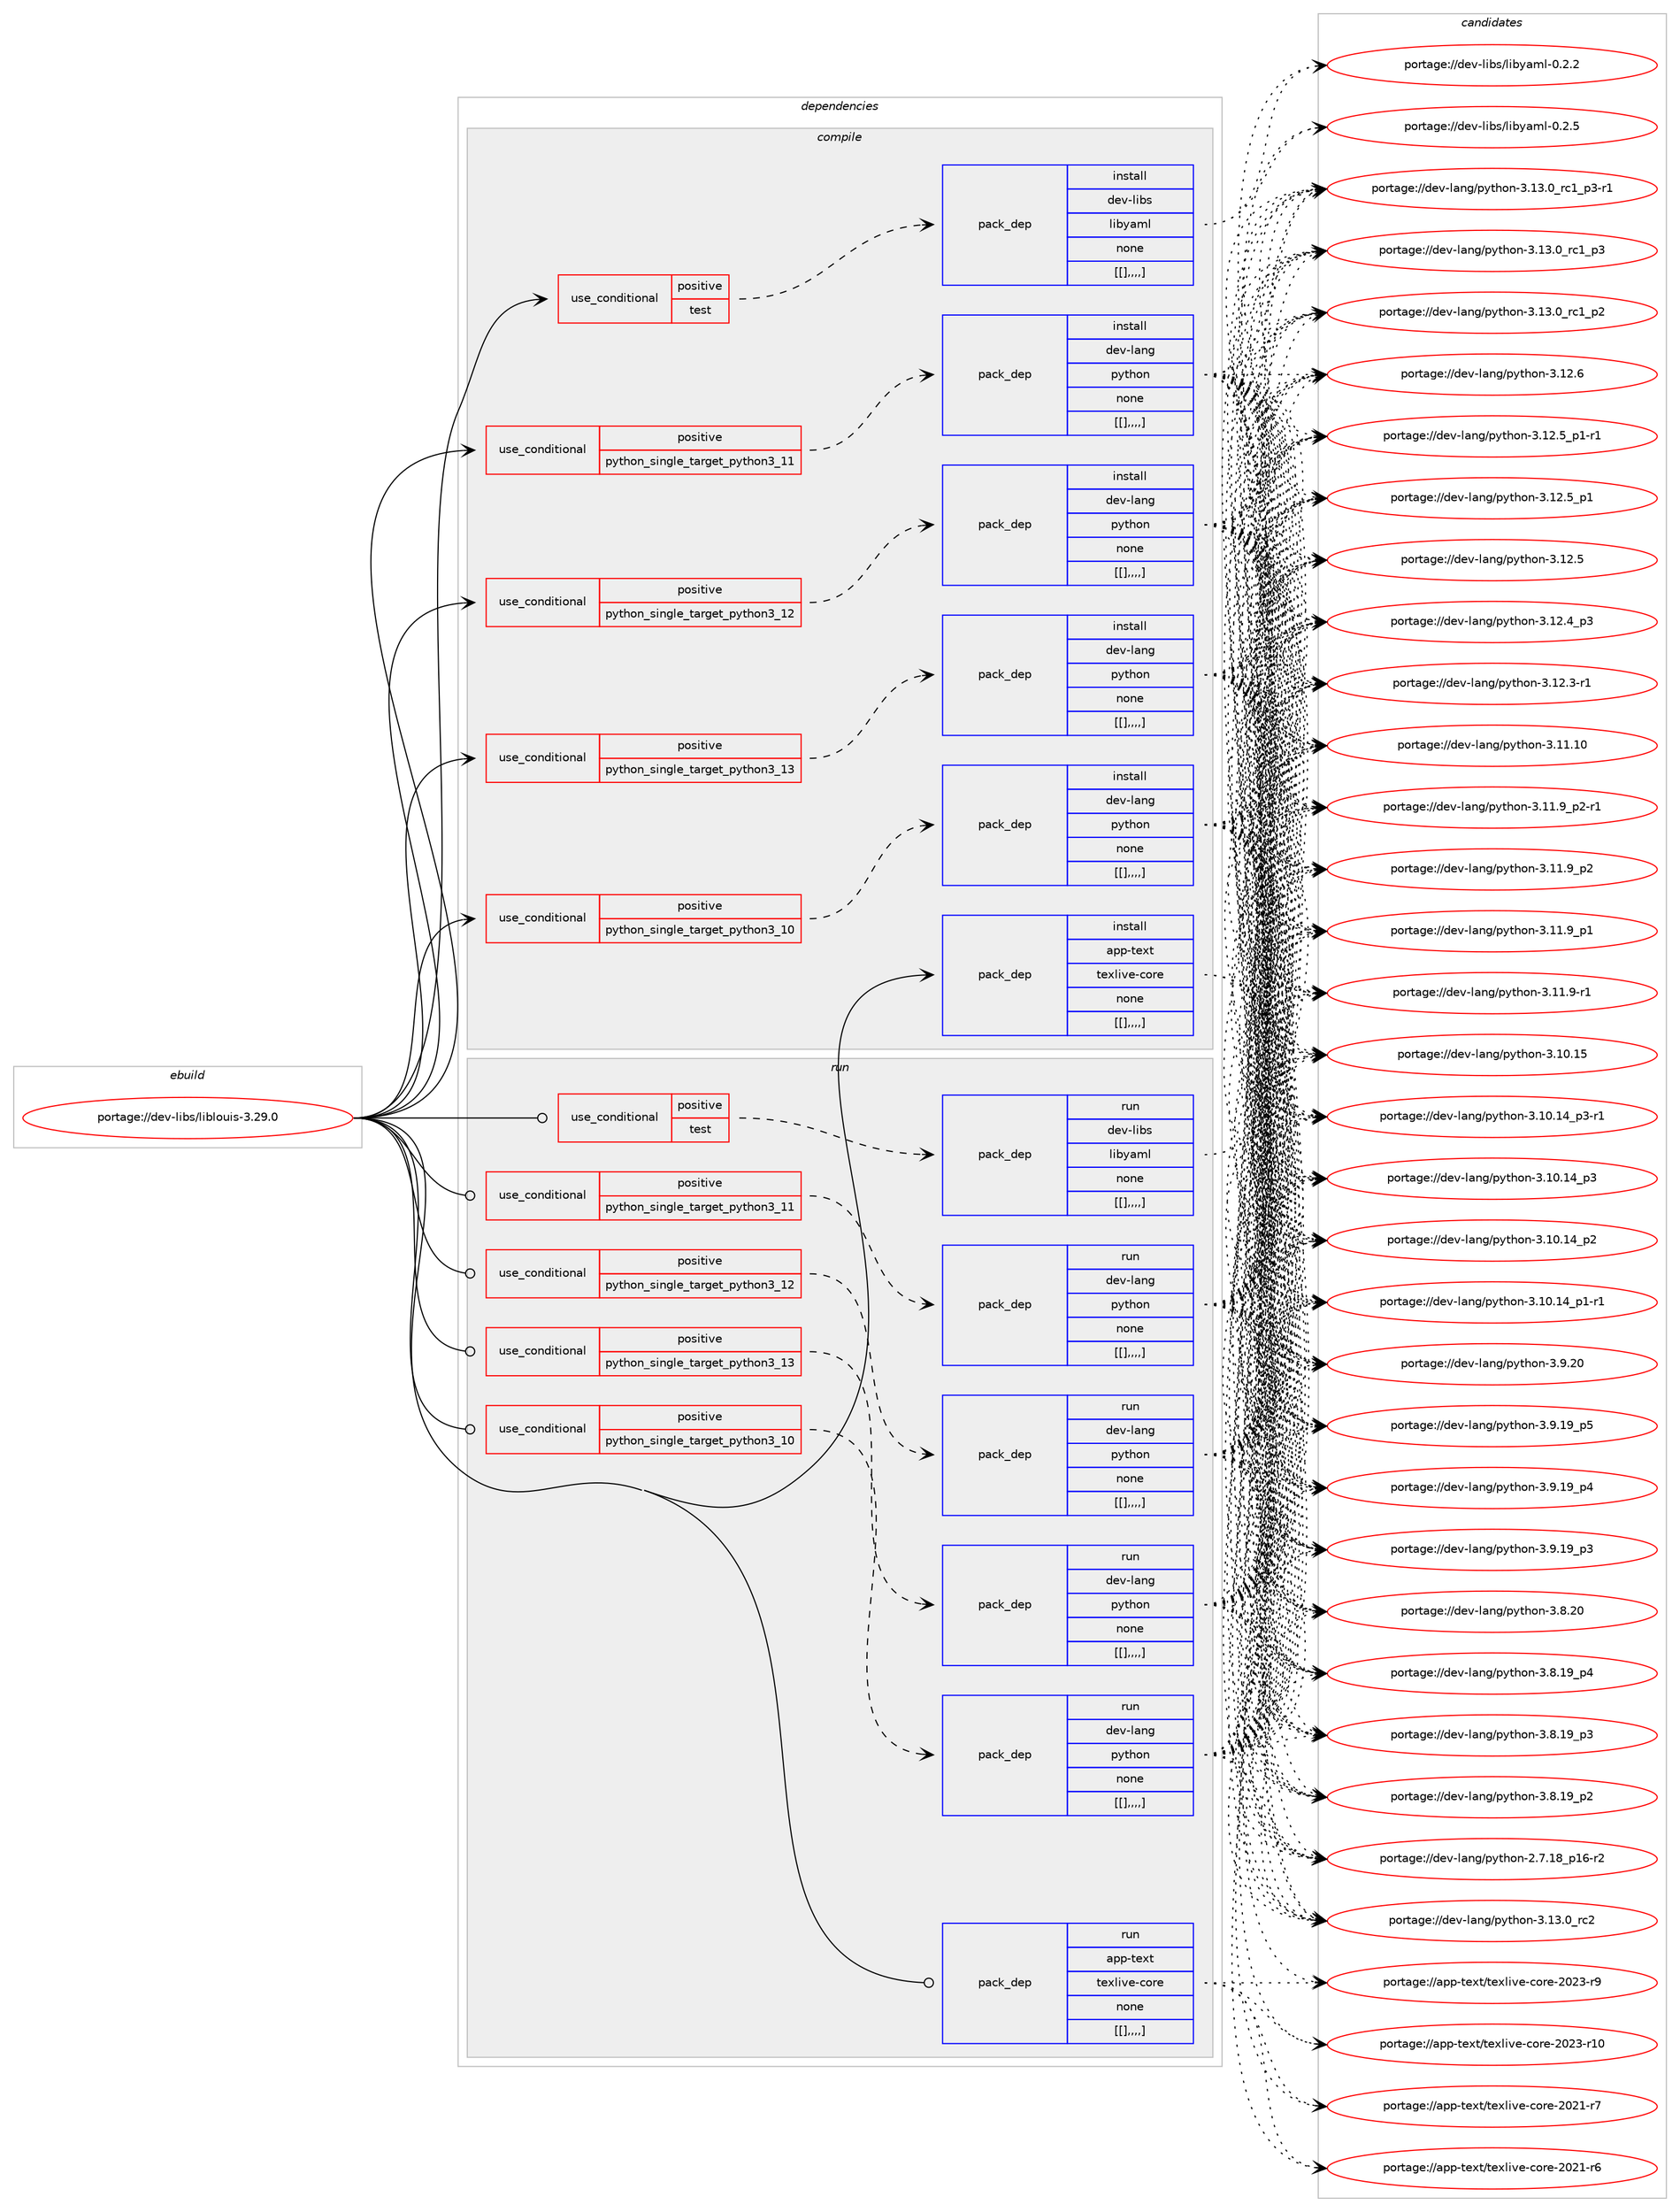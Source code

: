 digraph prolog {

# *************
# Graph options
# *************

newrank=true;
concentrate=true;
compound=true;
graph [rankdir=LR,fontname=Helvetica,fontsize=10,ranksep=1.5];#, ranksep=2.5, nodesep=0.2];
edge  [arrowhead=vee];
node  [fontname=Helvetica,fontsize=10];

# **********
# The ebuild
# **********

subgraph cluster_leftcol {
color=gray;
label=<<i>ebuild</i>>;
id [label="portage://dev-libs/liblouis-3.29.0", color=red, width=4, href="../dev-libs/liblouis-3.29.0.svg"];
}

# ****************
# The dependencies
# ****************

subgraph cluster_midcol {
color=gray;
label=<<i>dependencies</i>>;
subgraph cluster_compile {
fillcolor="#eeeeee";
style=filled;
label=<<i>compile</i>>;
subgraph cond27350 {
dependency111225 [label=<<TABLE BORDER="0" CELLBORDER="1" CELLSPACING="0" CELLPADDING="4"><TR><TD ROWSPAN="3" CELLPADDING="10">use_conditional</TD></TR><TR><TD>positive</TD></TR><TR><TD>python_single_target_python3_10</TD></TR></TABLE>>, shape=none, color=red];
subgraph pack82711 {
dependency111226 [label=<<TABLE BORDER="0" CELLBORDER="1" CELLSPACING="0" CELLPADDING="4" WIDTH="220"><TR><TD ROWSPAN="6" CELLPADDING="30">pack_dep</TD></TR><TR><TD WIDTH="110">install</TD></TR><TR><TD>dev-lang</TD></TR><TR><TD>python</TD></TR><TR><TD>none</TD></TR><TR><TD>[[],,,,]</TD></TR></TABLE>>, shape=none, color=blue];
}
dependency111225:e -> dependency111226:w [weight=20,style="dashed",arrowhead="vee"];
}
id:e -> dependency111225:w [weight=20,style="solid",arrowhead="vee"];
subgraph cond27351 {
dependency111227 [label=<<TABLE BORDER="0" CELLBORDER="1" CELLSPACING="0" CELLPADDING="4"><TR><TD ROWSPAN="3" CELLPADDING="10">use_conditional</TD></TR><TR><TD>positive</TD></TR><TR><TD>python_single_target_python3_11</TD></TR></TABLE>>, shape=none, color=red];
subgraph pack82712 {
dependency111228 [label=<<TABLE BORDER="0" CELLBORDER="1" CELLSPACING="0" CELLPADDING="4" WIDTH="220"><TR><TD ROWSPAN="6" CELLPADDING="30">pack_dep</TD></TR><TR><TD WIDTH="110">install</TD></TR><TR><TD>dev-lang</TD></TR><TR><TD>python</TD></TR><TR><TD>none</TD></TR><TR><TD>[[],,,,]</TD></TR></TABLE>>, shape=none, color=blue];
}
dependency111227:e -> dependency111228:w [weight=20,style="dashed",arrowhead="vee"];
}
id:e -> dependency111227:w [weight=20,style="solid",arrowhead="vee"];
subgraph cond27352 {
dependency111229 [label=<<TABLE BORDER="0" CELLBORDER="1" CELLSPACING="0" CELLPADDING="4"><TR><TD ROWSPAN="3" CELLPADDING="10">use_conditional</TD></TR><TR><TD>positive</TD></TR><TR><TD>python_single_target_python3_12</TD></TR></TABLE>>, shape=none, color=red];
subgraph pack82713 {
dependency111230 [label=<<TABLE BORDER="0" CELLBORDER="1" CELLSPACING="0" CELLPADDING="4" WIDTH="220"><TR><TD ROWSPAN="6" CELLPADDING="30">pack_dep</TD></TR><TR><TD WIDTH="110">install</TD></TR><TR><TD>dev-lang</TD></TR><TR><TD>python</TD></TR><TR><TD>none</TD></TR><TR><TD>[[],,,,]</TD></TR></TABLE>>, shape=none, color=blue];
}
dependency111229:e -> dependency111230:w [weight=20,style="dashed",arrowhead="vee"];
}
id:e -> dependency111229:w [weight=20,style="solid",arrowhead="vee"];
subgraph cond27353 {
dependency111231 [label=<<TABLE BORDER="0" CELLBORDER="1" CELLSPACING="0" CELLPADDING="4"><TR><TD ROWSPAN="3" CELLPADDING="10">use_conditional</TD></TR><TR><TD>positive</TD></TR><TR><TD>python_single_target_python3_13</TD></TR></TABLE>>, shape=none, color=red];
subgraph pack82714 {
dependency111232 [label=<<TABLE BORDER="0" CELLBORDER="1" CELLSPACING="0" CELLPADDING="4" WIDTH="220"><TR><TD ROWSPAN="6" CELLPADDING="30">pack_dep</TD></TR><TR><TD WIDTH="110">install</TD></TR><TR><TD>dev-lang</TD></TR><TR><TD>python</TD></TR><TR><TD>none</TD></TR><TR><TD>[[],,,,]</TD></TR></TABLE>>, shape=none, color=blue];
}
dependency111231:e -> dependency111232:w [weight=20,style="dashed",arrowhead="vee"];
}
id:e -> dependency111231:w [weight=20,style="solid",arrowhead="vee"];
subgraph cond27354 {
dependency111233 [label=<<TABLE BORDER="0" CELLBORDER="1" CELLSPACING="0" CELLPADDING="4"><TR><TD ROWSPAN="3" CELLPADDING="10">use_conditional</TD></TR><TR><TD>positive</TD></TR><TR><TD>test</TD></TR></TABLE>>, shape=none, color=red];
subgraph pack82715 {
dependency111234 [label=<<TABLE BORDER="0" CELLBORDER="1" CELLSPACING="0" CELLPADDING="4" WIDTH="220"><TR><TD ROWSPAN="6" CELLPADDING="30">pack_dep</TD></TR><TR><TD WIDTH="110">install</TD></TR><TR><TD>dev-libs</TD></TR><TR><TD>libyaml</TD></TR><TR><TD>none</TD></TR><TR><TD>[[],,,,]</TD></TR></TABLE>>, shape=none, color=blue];
}
dependency111233:e -> dependency111234:w [weight=20,style="dashed",arrowhead="vee"];
}
id:e -> dependency111233:w [weight=20,style="solid",arrowhead="vee"];
subgraph pack82716 {
dependency111235 [label=<<TABLE BORDER="0" CELLBORDER="1" CELLSPACING="0" CELLPADDING="4" WIDTH="220"><TR><TD ROWSPAN="6" CELLPADDING="30">pack_dep</TD></TR><TR><TD WIDTH="110">install</TD></TR><TR><TD>app-text</TD></TR><TR><TD>texlive-core</TD></TR><TR><TD>none</TD></TR><TR><TD>[[],,,,]</TD></TR></TABLE>>, shape=none, color=blue];
}
id:e -> dependency111235:w [weight=20,style="solid",arrowhead="vee"];
}
subgraph cluster_compileandrun {
fillcolor="#eeeeee";
style=filled;
label=<<i>compile and run</i>>;
}
subgraph cluster_run {
fillcolor="#eeeeee";
style=filled;
label=<<i>run</i>>;
subgraph cond27355 {
dependency111236 [label=<<TABLE BORDER="0" CELLBORDER="1" CELLSPACING="0" CELLPADDING="4"><TR><TD ROWSPAN="3" CELLPADDING="10">use_conditional</TD></TR><TR><TD>positive</TD></TR><TR><TD>python_single_target_python3_10</TD></TR></TABLE>>, shape=none, color=red];
subgraph pack82717 {
dependency111237 [label=<<TABLE BORDER="0" CELLBORDER="1" CELLSPACING="0" CELLPADDING="4" WIDTH="220"><TR><TD ROWSPAN="6" CELLPADDING="30">pack_dep</TD></TR><TR><TD WIDTH="110">run</TD></TR><TR><TD>dev-lang</TD></TR><TR><TD>python</TD></TR><TR><TD>none</TD></TR><TR><TD>[[],,,,]</TD></TR></TABLE>>, shape=none, color=blue];
}
dependency111236:e -> dependency111237:w [weight=20,style="dashed",arrowhead="vee"];
}
id:e -> dependency111236:w [weight=20,style="solid",arrowhead="odot"];
subgraph cond27356 {
dependency111238 [label=<<TABLE BORDER="0" CELLBORDER="1" CELLSPACING="0" CELLPADDING="4"><TR><TD ROWSPAN="3" CELLPADDING="10">use_conditional</TD></TR><TR><TD>positive</TD></TR><TR><TD>python_single_target_python3_11</TD></TR></TABLE>>, shape=none, color=red];
subgraph pack82718 {
dependency111239 [label=<<TABLE BORDER="0" CELLBORDER="1" CELLSPACING="0" CELLPADDING="4" WIDTH="220"><TR><TD ROWSPAN="6" CELLPADDING="30">pack_dep</TD></TR><TR><TD WIDTH="110">run</TD></TR><TR><TD>dev-lang</TD></TR><TR><TD>python</TD></TR><TR><TD>none</TD></TR><TR><TD>[[],,,,]</TD></TR></TABLE>>, shape=none, color=blue];
}
dependency111238:e -> dependency111239:w [weight=20,style="dashed",arrowhead="vee"];
}
id:e -> dependency111238:w [weight=20,style="solid",arrowhead="odot"];
subgraph cond27357 {
dependency111240 [label=<<TABLE BORDER="0" CELLBORDER="1" CELLSPACING="0" CELLPADDING="4"><TR><TD ROWSPAN="3" CELLPADDING="10">use_conditional</TD></TR><TR><TD>positive</TD></TR><TR><TD>python_single_target_python3_12</TD></TR></TABLE>>, shape=none, color=red];
subgraph pack82719 {
dependency111241 [label=<<TABLE BORDER="0" CELLBORDER="1" CELLSPACING="0" CELLPADDING="4" WIDTH="220"><TR><TD ROWSPAN="6" CELLPADDING="30">pack_dep</TD></TR><TR><TD WIDTH="110">run</TD></TR><TR><TD>dev-lang</TD></TR><TR><TD>python</TD></TR><TR><TD>none</TD></TR><TR><TD>[[],,,,]</TD></TR></TABLE>>, shape=none, color=blue];
}
dependency111240:e -> dependency111241:w [weight=20,style="dashed",arrowhead="vee"];
}
id:e -> dependency111240:w [weight=20,style="solid",arrowhead="odot"];
subgraph cond27358 {
dependency111242 [label=<<TABLE BORDER="0" CELLBORDER="1" CELLSPACING="0" CELLPADDING="4"><TR><TD ROWSPAN="3" CELLPADDING="10">use_conditional</TD></TR><TR><TD>positive</TD></TR><TR><TD>python_single_target_python3_13</TD></TR></TABLE>>, shape=none, color=red];
subgraph pack82720 {
dependency111243 [label=<<TABLE BORDER="0" CELLBORDER="1" CELLSPACING="0" CELLPADDING="4" WIDTH="220"><TR><TD ROWSPAN="6" CELLPADDING="30">pack_dep</TD></TR><TR><TD WIDTH="110">run</TD></TR><TR><TD>dev-lang</TD></TR><TR><TD>python</TD></TR><TR><TD>none</TD></TR><TR><TD>[[],,,,]</TD></TR></TABLE>>, shape=none, color=blue];
}
dependency111242:e -> dependency111243:w [weight=20,style="dashed",arrowhead="vee"];
}
id:e -> dependency111242:w [weight=20,style="solid",arrowhead="odot"];
subgraph cond27359 {
dependency111244 [label=<<TABLE BORDER="0" CELLBORDER="1" CELLSPACING="0" CELLPADDING="4"><TR><TD ROWSPAN="3" CELLPADDING="10">use_conditional</TD></TR><TR><TD>positive</TD></TR><TR><TD>test</TD></TR></TABLE>>, shape=none, color=red];
subgraph pack82721 {
dependency111245 [label=<<TABLE BORDER="0" CELLBORDER="1" CELLSPACING="0" CELLPADDING="4" WIDTH="220"><TR><TD ROWSPAN="6" CELLPADDING="30">pack_dep</TD></TR><TR><TD WIDTH="110">run</TD></TR><TR><TD>dev-libs</TD></TR><TR><TD>libyaml</TD></TR><TR><TD>none</TD></TR><TR><TD>[[],,,,]</TD></TR></TABLE>>, shape=none, color=blue];
}
dependency111244:e -> dependency111245:w [weight=20,style="dashed",arrowhead="vee"];
}
id:e -> dependency111244:w [weight=20,style="solid",arrowhead="odot"];
subgraph pack82722 {
dependency111246 [label=<<TABLE BORDER="0" CELLBORDER="1" CELLSPACING="0" CELLPADDING="4" WIDTH="220"><TR><TD ROWSPAN="6" CELLPADDING="30">pack_dep</TD></TR><TR><TD WIDTH="110">run</TD></TR><TR><TD>app-text</TD></TR><TR><TD>texlive-core</TD></TR><TR><TD>none</TD></TR><TR><TD>[[],,,,]</TD></TR></TABLE>>, shape=none, color=blue];
}
id:e -> dependency111246:w [weight=20,style="solid",arrowhead="odot"];
}
}

# **************
# The candidates
# **************

subgraph cluster_choices {
rank=same;
color=gray;
label=<<i>candidates</i>>;

subgraph choice82711 {
color=black;
nodesep=1;
choice10010111845108971101034711212111610411111045514649514648951149950 [label="portage://dev-lang/python-3.13.0_rc2", color=red, width=4,href="../dev-lang/python-3.13.0_rc2.svg"];
choice1001011184510897110103471121211161041111104551464951464895114994995112514511449 [label="portage://dev-lang/python-3.13.0_rc1_p3-r1", color=red, width=4,href="../dev-lang/python-3.13.0_rc1_p3-r1.svg"];
choice100101118451089711010347112121116104111110455146495146489511499499511251 [label="portage://dev-lang/python-3.13.0_rc1_p3", color=red, width=4,href="../dev-lang/python-3.13.0_rc1_p3.svg"];
choice100101118451089711010347112121116104111110455146495146489511499499511250 [label="portage://dev-lang/python-3.13.0_rc1_p2", color=red, width=4,href="../dev-lang/python-3.13.0_rc1_p2.svg"];
choice10010111845108971101034711212111610411111045514649504654 [label="portage://dev-lang/python-3.12.6", color=red, width=4,href="../dev-lang/python-3.12.6.svg"];
choice1001011184510897110103471121211161041111104551464950465395112494511449 [label="portage://dev-lang/python-3.12.5_p1-r1", color=red, width=4,href="../dev-lang/python-3.12.5_p1-r1.svg"];
choice100101118451089711010347112121116104111110455146495046539511249 [label="portage://dev-lang/python-3.12.5_p1", color=red, width=4,href="../dev-lang/python-3.12.5_p1.svg"];
choice10010111845108971101034711212111610411111045514649504653 [label="portage://dev-lang/python-3.12.5", color=red, width=4,href="../dev-lang/python-3.12.5.svg"];
choice100101118451089711010347112121116104111110455146495046529511251 [label="portage://dev-lang/python-3.12.4_p3", color=red, width=4,href="../dev-lang/python-3.12.4_p3.svg"];
choice100101118451089711010347112121116104111110455146495046514511449 [label="portage://dev-lang/python-3.12.3-r1", color=red, width=4,href="../dev-lang/python-3.12.3-r1.svg"];
choice1001011184510897110103471121211161041111104551464949464948 [label="portage://dev-lang/python-3.11.10", color=red, width=4,href="../dev-lang/python-3.11.10.svg"];
choice1001011184510897110103471121211161041111104551464949465795112504511449 [label="portage://dev-lang/python-3.11.9_p2-r1", color=red, width=4,href="../dev-lang/python-3.11.9_p2-r1.svg"];
choice100101118451089711010347112121116104111110455146494946579511250 [label="portage://dev-lang/python-3.11.9_p2", color=red, width=4,href="../dev-lang/python-3.11.9_p2.svg"];
choice100101118451089711010347112121116104111110455146494946579511249 [label="portage://dev-lang/python-3.11.9_p1", color=red, width=4,href="../dev-lang/python-3.11.9_p1.svg"];
choice100101118451089711010347112121116104111110455146494946574511449 [label="portage://dev-lang/python-3.11.9-r1", color=red, width=4,href="../dev-lang/python-3.11.9-r1.svg"];
choice1001011184510897110103471121211161041111104551464948464953 [label="portage://dev-lang/python-3.10.15", color=red, width=4,href="../dev-lang/python-3.10.15.svg"];
choice100101118451089711010347112121116104111110455146494846495295112514511449 [label="portage://dev-lang/python-3.10.14_p3-r1", color=red, width=4,href="../dev-lang/python-3.10.14_p3-r1.svg"];
choice10010111845108971101034711212111610411111045514649484649529511251 [label="portage://dev-lang/python-3.10.14_p3", color=red, width=4,href="../dev-lang/python-3.10.14_p3.svg"];
choice10010111845108971101034711212111610411111045514649484649529511250 [label="portage://dev-lang/python-3.10.14_p2", color=red, width=4,href="../dev-lang/python-3.10.14_p2.svg"];
choice100101118451089711010347112121116104111110455146494846495295112494511449 [label="portage://dev-lang/python-3.10.14_p1-r1", color=red, width=4,href="../dev-lang/python-3.10.14_p1-r1.svg"];
choice10010111845108971101034711212111610411111045514657465048 [label="portage://dev-lang/python-3.9.20", color=red, width=4,href="../dev-lang/python-3.9.20.svg"];
choice100101118451089711010347112121116104111110455146574649579511253 [label="portage://dev-lang/python-3.9.19_p5", color=red, width=4,href="../dev-lang/python-3.9.19_p5.svg"];
choice100101118451089711010347112121116104111110455146574649579511252 [label="portage://dev-lang/python-3.9.19_p4", color=red, width=4,href="../dev-lang/python-3.9.19_p4.svg"];
choice100101118451089711010347112121116104111110455146574649579511251 [label="portage://dev-lang/python-3.9.19_p3", color=red, width=4,href="../dev-lang/python-3.9.19_p3.svg"];
choice10010111845108971101034711212111610411111045514656465048 [label="portage://dev-lang/python-3.8.20", color=red, width=4,href="../dev-lang/python-3.8.20.svg"];
choice100101118451089711010347112121116104111110455146564649579511252 [label="portage://dev-lang/python-3.8.19_p4", color=red, width=4,href="../dev-lang/python-3.8.19_p4.svg"];
choice100101118451089711010347112121116104111110455146564649579511251 [label="portage://dev-lang/python-3.8.19_p3", color=red, width=4,href="../dev-lang/python-3.8.19_p3.svg"];
choice100101118451089711010347112121116104111110455146564649579511250 [label="portage://dev-lang/python-3.8.19_p2", color=red, width=4,href="../dev-lang/python-3.8.19_p2.svg"];
choice100101118451089711010347112121116104111110455046554649569511249544511450 [label="portage://dev-lang/python-2.7.18_p16-r2", color=red, width=4,href="../dev-lang/python-2.7.18_p16-r2.svg"];
dependency111226:e -> choice10010111845108971101034711212111610411111045514649514648951149950:w [style=dotted,weight="100"];
dependency111226:e -> choice1001011184510897110103471121211161041111104551464951464895114994995112514511449:w [style=dotted,weight="100"];
dependency111226:e -> choice100101118451089711010347112121116104111110455146495146489511499499511251:w [style=dotted,weight="100"];
dependency111226:e -> choice100101118451089711010347112121116104111110455146495146489511499499511250:w [style=dotted,weight="100"];
dependency111226:e -> choice10010111845108971101034711212111610411111045514649504654:w [style=dotted,weight="100"];
dependency111226:e -> choice1001011184510897110103471121211161041111104551464950465395112494511449:w [style=dotted,weight="100"];
dependency111226:e -> choice100101118451089711010347112121116104111110455146495046539511249:w [style=dotted,weight="100"];
dependency111226:e -> choice10010111845108971101034711212111610411111045514649504653:w [style=dotted,weight="100"];
dependency111226:e -> choice100101118451089711010347112121116104111110455146495046529511251:w [style=dotted,weight="100"];
dependency111226:e -> choice100101118451089711010347112121116104111110455146495046514511449:w [style=dotted,weight="100"];
dependency111226:e -> choice1001011184510897110103471121211161041111104551464949464948:w [style=dotted,weight="100"];
dependency111226:e -> choice1001011184510897110103471121211161041111104551464949465795112504511449:w [style=dotted,weight="100"];
dependency111226:e -> choice100101118451089711010347112121116104111110455146494946579511250:w [style=dotted,weight="100"];
dependency111226:e -> choice100101118451089711010347112121116104111110455146494946579511249:w [style=dotted,weight="100"];
dependency111226:e -> choice100101118451089711010347112121116104111110455146494946574511449:w [style=dotted,weight="100"];
dependency111226:e -> choice1001011184510897110103471121211161041111104551464948464953:w [style=dotted,weight="100"];
dependency111226:e -> choice100101118451089711010347112121116104111110455146494846495295112514511449:w [style=dotted,weight="100"];
dependency111226:e -> choice10010111845108971101034711212111610411111045514649484649529511251:w [style=dotted,weight="100"];
dependency111226:e -> choice10010111845108971101034711212111610411111045514649484649529511250:w [style=dotted,weight="100"];
dependency111226:e -> choice100101118451089711010347112121116104111110455146494846495295112494511449:w [style=dotted,weight="100"];
dependency111226:e -> choice10010111845108971101034711212111610411111045514657465048:w [style=dotted,weight="100"];
dependency111226:e -> choice100101118451089711010347112121116104111110455146574649579511253:w [style=dotted,weight="100"];
dependency111226:e -> choice100101118451089711010347112121116104111110455146574649579511252:w [style=dotted,weight="100"];
dependency111226:e -> choice100101118451089711010347112121116104111110455146574649579511251:w [style=dotted,weight="100"];
dependency111226:e -> choice10010111845108971101034711212111610411111045514656465048:w [style=dotted,weight="100"];
dependency111226:e -> choice100101118451089711010347112121116104111110455146564649579511252:w [style=dotted,weight="100"];
dependency111226:e -> choice100101118451089711010347112121116104111110455146564649579511251:w [style=dotted,weight="100"];
dependency111226:e -> choice100101118451089711010347112121116104111110455146564649579511250:w [style=dotted,weight="100"];
dependency111226:e -> choice100101118451089711010347112121116104111110455046554649569511249544511450:w [style=dotted,weight="100"];
}
subgraph choice82712 {
color=black;
nodesep=1;
choice10010111845108971101034711212111610411111045514649514648951149950 [label="portage://dev-lang/python-3.13.0_rc2", color=red, width=4,href="../dev-lang/python-3.13.0_rc2.svg"];
choice1001011184510897110103471121211161041111104551464951464895114994995112514511449 [label="portage://dev-lang/python-3.13.0_rc1_p3-r1", color=red, width=4,href="../dev-lang/python-3.13.0_rc1_p3-r1.svg"];
choice100101118451089711010347112121116104111110455146495146489511499499511251 [label="portage://dev-lang/python-3.13.0_rc1_p3", color=red, width=4,href="../dev-lang/python-3.13.0_rc1_p3.svg"];
choice100101118451089711010347112121116104111110455146495146489511499499511250 [label="portage://dev-lang/python-3.13.0_rc1_p2", color=red, width=4,href="../dev-lang/python-3.13.0_rc1_p2.svg"];
choice10010111845108971101034711212111610411111045514649504654 [label="portage://dev-lang/python-3.12.6", color=red, width=4,href="../dev-lang/python-3.12.6.svg"];
choice1001011184510897110103471121211161041111104551464950465395112494511449 [label="portage://dev-lang/python-3.12.5_p1-r1", color=red, width=4,href="../dev-lang/python-3.12.5_p1-r1.svg"];
choice100101118451089711010347112121116104111110455146495046539511249 [label="portage://dev-lang/python-3.12.5_p1", color=red, width=4,href="../dev-lang/python-3.12.5_p1.svg"];
choice10010111845108971101034711212111610411111045514649504653 [label="portage://dev-lang/python-3.12.5", color=red, width=4,href="../dev-lang/python-3.12.5.svg"];
choice100101118451089711010347112121116104111110455146495046529511251 [label="portage://dev-lang/python-3.12.4_p3", color=red, width=4,href="../dev-lang/python-3.12.4_p3.svg"];
choice100101118451089711010347112121116104111110455146495046514511449 [label="portage://dev-lang/python-3.12.3-r1", color=red, width=4,href="../dev-lang/python-3.12.3-r1.svg"];
choice1001011184510897110103471121211161041111104551464949464948 [label="portage://dev-lang/python-3.11.10", color=red, width=4,href="../dev-lang/python-3.11.10.svg"];
choice1001011184510897110103471121211161041111104551464949465795112504511449 [label="portage://dev-lang/python-3.11.9_p2-r1", color=red, width=4,href="../dev-lang/python-3.11.9_p2-r1.svg"];
choice100101118451089711010347112121116104111110455146494946579511250 [label="portage://dev-lang/python-3.11.9_p2", color=red, width=4,href="../dev-lang/python-3.11.9_p2.svg"];
choice100101118451089711010347112121116104111110455146494946579511249 [label="portage://dev-lang/python-3.11.9_p1", color=red, width=4,href="../dev-lang/python-3.11.9_p1.svg"];
choice100101118451089711010347112121116104111110455146494946574511449 [label="portage://dev-lang/python-3.11.9-r1", color=red, width=4,href="../dev-lang/python-3.11.9-r1.svg"];
choice1001011184510897110103471121211161041111104551464948464953 [label="portage://dev-lang/python-3.10.15", color=red, width=4,href="../dev-lang/python-3.10.15.svg"];
choice100101118451089711010347112121116104111110455146494846495295112514511449 [label="portage://dev-lang/python-3.10.14_p3-r1", color=red, width=4,href="../dev-lang/python-3.10.14_p3-r1.svg"];
choice10010111845108971101034711212111610411111045514649484649529511251 [label="portage://dev-lang/python-3.10.14_p3", color=red, width=4,href="../dev-lang/python-3.10.14_p3.svg"];
choice10010111845108971101034711212111610411111045514649484649529511250 [label="portage://dev-lang/python-3.10.14_p2", color=red, width=4,href="../dev-lang/python-3.10.14_p2.svg"];
choice100101118451089711010347112121116104111110455146494846495295112494511449 [label="portage://dev-lang/python-3.10.14_p1-r1", color=red, width=4,href="../dev-lang/python-3.10.14_p1-r1.svg"];
choice10010111845108971101034711212111610411111045514657465048 [label="portage://dev-lang/python-3.9.20", color=red, width=4,href="../dev-lang/python-3.9.20.svg"];
choice100101118451089711010347112121116104111110455146574649579511253 [label="portage://dev-lang/python-3.9.19_p5", color=red, width=4,href="../dev-lang/python-3.9.19_p5.svg"];
choice100101118451089711010347112121116104111110455146574649579511252 [label="portage://dev-lang/python-3.9.19_p4", color=red, width=4,href="../dev-lang/python-3.9.19_p4.svg"];
choice100101118451089711010347112121116104111110455146574649579511251 [label="portage://dev-lang/python-3.9.19_p3", color=red, width=4,href="../dev-lang/python-3.9.19_p3.svg"];
choice10010111845108971101034711212111610411111045514656465048 [label="portage://dev-lang/python-3.8.20", color=red, width=4,href="../dev-lang/python-3.8.20.svg"];
choice100101118451089711010347112121116104111110455146564649579511252 [label="portage://dev-lang/python-3.8.19_p4", color=red, width=4,href="../dev-lang/python-3.8.19_p4.svg"];
choice100101118451089711010347112121116104111110455146564649579511251 [label="portage://dev-lang/python-3.8.19_p3", color=red, width=4,href="../dev-lang/python-3.8.19_p3.svg"];
choice100101118451089711010347112121116104111110455146564649579511250 [label="portage://dev-lang/python-3.8.19_p2", color=red, width=4,href="../dev-lang/python-3.8.19_p2.svg"];
choice100101118451089711010347112121116104111110455046554649569511249544511450 [label="portage://dev-lang/python-2.7.18_p16-r2", color=red, width=4,href="../dev-lang/python-2.7.18_p16-r2.svg"];
dependency111228:e -> choice10010111845108971101034711212111610411111045514649514648951149950:w [style=dotted,weight="100"];
dependency111228:e -> choice1001011184510897110103471121211161041111104551464951464895114994995112514511449:w [style=dotted,weight="100"];
dependency111228:e -> choice100101118451089711010347112121116104111110455146495146489511499499511251:w [style=dotted,weight="100"];
dependency111228:e -> choice100101118451089711010347112121116104111110455146495146489511499499511250:w [style=dotted,weight="100"];
dependency111228:e -> choice10010111845108971101034711212111610411111045514649504654:w [style=dotted,weight="100"];
dependency111228:e -> choice1001011184510897110103471121211161041111104551464950465395112494511449:w [style=dotted,weight="100"];
dependency111228:e -> choice100101118451089711010347112121116104111110455146495046539511249:w [style=dotted,weight="100"];
dependency111228:e -> choice10010111845108971101034711212111610411111045514649504653:w [style=dotted,weight="100"];
dependency111228:e -> choice100101118451089711010347112121116104111110455146495046529511251:w [style=dotted,weight="100"];
dependency111228:e -> choice100101118451089711010347112121116104111110455146495046514511449:w [style=dotted,weight="100"];
dependency111228:e -> choice1001011184510897110103471121211161041111104551464949464948:w [style=dotted,weight="100"];
dependency111228:e -> choice1001011184510897110103471121211161041111104551464949465795112504511449:w [style=dotted,weight="100"];
dependency111228:e -> choice100101118451089711010347112121116104111110455146494946579511250:w [style=dotted,weight="100"];
dependency111228:e -> choice100101118451089711010347112121116104111110455146494946579511249:w [style=dotted,weight="100"];
dependency111228:e -> choice100101118451089711010347112121116104111110455146494946574511449:w [style=dotted,weight="100"];
dependency111228:e -> choice1001011184510897110103471121211161041111104551464948464953:w [style=dotted,weight="100"];
dependency111228:e -> choice100101118451089711010347112121116104111110455146494846495295112514511449:w [style=dotted,weight="100"];
dependency111228:e -> choice10010111845108971101034711212111610411111045514649484649529511251:w [style=dotted,weight="100"];
dependency111228:e -> choice10010111845108971101034711212111610411111045514649484649529511250:w [style=dotted,weight="100"];
dependency111228:e -> choice100101118451089711010347112121116104111110455146494846495295112494511449:w [style=dotted,weight="100"];
dependency111228:e -> choice10010111845108971101034711212111610411111045514657465048:w [style=dotted,weight="100"];
dependency111228:e -> choice100101118451089711010347112121116104111110455146574649579511253:w [style=dotted,weight="100"];
dependency111228:e -> choice100101118451089711010347112121116104111110455146574649579511252:w [style=dotted,weight="100"];
dependency111228:e -> choice100101118451089711010347112121116104111110455146574649579511251:w [style=dotted,weight="100"];
dependency111228:e -> choice10010111845108971101034711212111610411111045514656465048:w [style=dotted,weight="100"];
dependency111228:e -> choice100101118451089711010347112121116104111110455146564649579511252:w [style=dotted,weight="100"];
dependency111228:e -> choice100101118451089711010347112121116104111110455146564649579511251:w [style=dotted,weight="100"];
dependency111228:e -> choice100101118451089711010347112121116104111110455146564649579511250:w [style=dotted,weight="100"];
dependency111228:e -> choice100101118451089711010347112121116104111110455046554649569511249544511450:w [style=dotted,weight="100"];
}
subgraph choice82713 {
color=black;
nodesep=1;
choice10010111845108971101034711212111610411111045514649514648951149950 [label="portage://dev-lang/python-3.13.0_rc2", color=red, width=4,href="../dev-lang/python-3.13.0_rc2.svg"];
choice1001011184510897110103471121211161041111104551464951464895114994995112514511449 [label="portage://dev-lang/python-3.13.0_rc1_p3-r1", color=red, width=4,href="../dev-lang/python-3.13.0_rc1_p3-r1.svg"];
choice100101118451089711010347112121116104111110455146495146489511499499511251 [label="portage://dev-lang/python-3.13.0_rc1_p3", color=red, width=4,href="../dev-lang/python-3.13.0_rc1_p3.svg"];
choice100101118451089711010347112121116104111110455146495146489511499499511250 [label="portage://dev-lang/python-3.13.0_rc1_p2", color=red, width=4,href="../dev-lang/python-3.13.0_rc1_p2.svg"];
choice10010111845108971101034711212111610411111045514649504654 [label="portage://dev-lang/python-3.12.6", color=red, width=4,href="../dev-lang/python-3.12.6.svg"];
choice1001011184510897110103471121211161041111104551464950465395112494511449 [label="portage://dev-lang/python-3.12.5_p1-r1", color=red, width=4,href="../dev-lang/python-3.12.5_p1-r1.svg"];
choice100101118451089711010347112121116104111110455146495046539511249 [label="portage://dev-lang/python-3.12.5_p1", color=red, width=4,href="../dev-lang/python-3.12.5_p1.svg"];
choice10010111845108971101034711212111610411111045514649504653 [label="portage://dev-lang/python-3.12.5", color=red, width=4,href="../dev-lang/python-3.12.5.svg"];
choice100101118451089711010347112121116104111110455146495046529511251 [label="portage://dev-lang/python-3.12.4_p3", color=red, width=4,href="../dev-lang/python-3.12.4_p3.svg"];
choice100101118451089711010347112121116104111110455146495046514511449 [label="portage://dev-lang/python-3.12.3-r1", color=red, width=4,href="../dev-lang/python-3.12.3-r1.svg"];
choice1001011184510897110103471121211161041111104551464949464948 [label="portage://dev-lang/python-3.11.10", color=red, width=4,href="../dev-lang/python-3.11.10.svg"];
choice1001011184510897110103471121211161041111104551464949465795112504511449 [label="portage://dev-lang/python-3.11.9_p2-r1", color=red, width=4,href="../dev-lang/python-3.11.9_p2-r1.svg"];
choice100101118451089711010347112121116104111110455146494946579511250 [label="portage://dev-lang/python-3.11.9_p2", color=red, width=4,href="../dev-lang/python-3.11.9_p2.svg"];
choice100101118451089711010347112121116104111110455146494946579511249 [label="portage://dev-lang/python-3.11.9_p1", color=red, width=4,href="../dev-lang/python-3.11.9_p1.svg"];
choice100101118451089711010347112121116104111110455146494946574511449 [label="portage://dev-lang/python-3.11.9-r1", color=red, width=4,href="../dev-lang/python-3.11.9-r1.svg"];
choice1001011184510897110103471121211161041111104551464948464953 [label="portage://dev-lang/python-3.10.15", color=red, width=4,href="../dev-lang/python-3.10.15.svg"];
choice100101118451089711010347112121116104111110455146494846495295112514511449 [label="portage://dev-lang/python-3.10.14_p3-r1", color=red, width=4,href="../dev-lang/python-3.10.14_p3-r1.svg"];
choice10010111845108971101034711212111610411111045514649484649529511251 [label="portage://dev-lang/python-3.10.14_p3", color=red, width=4,href="../dev-lang/python-3.10.14_p3.svg"];
choice10010111845108971101034711212111610411111045514649484649529511250 [label="portage://dev-lang/python-3.10.14_p2", color=red, width=4,href="../dev-lang/python-3.10.14_p2.svg"];
choice100101118451089711010347112121116104111110455146494846495295112494511449 [label="portage://dev-lang/python-3.10.14_p1-r1", color=red, width=4,href="../dev-lang/python-3.10.14_p1-r1.svg"];
choice10010111845108971101034711212111610411111045514657465048 [label="portage://dev-lang/python-3.9.20", color=red, width=4,href="../dev-lang/python-3.9.20.svg"];
choice100101118451089711010347112121116104111110455146574649579511253 [label="portage://dev-lang/python-3.9.19_p5", color=red, width=4,href="../dev-lang/python-3.9.19_p5.svg"];
choice100101118451089711010347112121116104111110455146574649579511252 [label="portage://dev-lang/python-3.9.19_p4", color=red, width=4,href="../dev-lang/python-3.9.19_p4.svg"];
choice100101118451089711010347112121116104111110455146574649579511251 [label="portage://dev-lang/python-3.9.19_p3", color=red, width=4,href="../dev-lang/python-3.9.19_p3.svg"];
choice10010111845108971101034711212111610411111045514656465048 [label="portage://dev-lang/python-3.8.20", color=red, width=4,href="../dev-lang/python-3.8.20.svg"];
choice100101118451089711010347112121116104111110455146564649579511252 [label="portage://dev-lang/python-3.8.19_p4", color=red, width=4,href="../dev-lang/python-3.8.19_p4.svg"];
choice100101118451089711010347112121116104111110455146564649579511251 [label="portage://dev-lang/python-3.8.19_p3", color=red, width=4,href="../dev-lang/python-3.8.19_p3.svg"];
choice100101118451089711010347112121116104111110455146564649579511250 [label="portage://dev-lang/python-3.8.19_p2", color=red, width=4,href="../dev-lang/python-3.8.19_p2.svg"];
choice100101118451089711010347112121116104111110455046554649569511249544511450 [label="portage://dev-lang/python-2.7.18_p16-r2", color=red, width=4,href="../dev-lang/python-2.7.18_p16-r2.svg"];
dependency111230:e -> choice10010111845108971101034711212111610411111045514649514648951149950:w [style=dotted,weight="100"];
dependency111230:e -> choice1001011184510897110103471121211161041111104551464951464895114994995112514511449:w [style=dotted,weight="100"];
dependency111230:e -> choice100101118451089711010347112121116104111110455146495146489511499499511251:w [style=dotted,weight="100"];
dependency111230:e -> choice100101118451089711010347112121116104111110455146495146489511499499511250:w [style=dotted,weight="100"];
dependency111230:e -> choice10010111845108971101034711212111610411111045514649504654:w [style=dotted,weight="100"];
dependency111230:e -> choice1001011184510897110103471121211161041111104551464950465395112494511449:w [style=dotted,weight="100"];
dependency111230:e -> choice100101118451089711010347112121116104111110455146495046539511249:w [style=dotted,weight="100"];
dependency111230:e -> choice10010111845108971101034711212111610411111045514649504653:w [style=dotted,weight="100"];
dependency111230:e -> choice100101118451089711010347112121116104111110455146495046529511251:w [style=dotted,weight="100"];
dependency111230:e -> choice100101118451089711010347112121116104111110455146495046514511449:w [style=dotted,weight="100"];
dependency111230:e -> choice1001011184510897110103471121211161041111104551464949464948:w [style=dotted,weight="100"];
dependency111230:e -> choice1001011184510897110103471121211161041111104551464949465795112504511449:w [style=dotted,weight="100"];
dependency111230:e -> choice100101118451089711010347112121116104111110455146494946579511250:w [style=dotted,weight="100"];
dependency111230:e -> choice100101118451089711010347112121116104111110455146494946579511249:w [style=dotted,weight="100"];
dependency111230:e -> choice100101118451089711010347112121116104111110455146494946574511449:w [style=dotted,weight="100"];
dependency111230:e -> choice1001011184510897110103471121211161041111104551464948464953:w [style=dotted,weight="100"];
dependency111230:e -> choice100101118451089711010347112121116104111110455146494846495295112514511449:w [style=dotted,weight="100"];
dependency111230:e -> choice10010111845108971101034711212111610411111045514649484649529511251:w [style=dotted,weight="100"];
dependency111230:e -> choice10010111845108971101034711212111610411111045514649484649529511250:w [style=dotted,weight="100"];
dependency111230:e -> choice100101118451089711010347112121116104111110455146494846495295112494511449:w [style=dotted,weight="100"];
dependency111230:e -> choice10010111845108971101034711212111610411111045514657465048:w [style=dotted,weight="100"];
dependency111230:e -> choice100101118451089711010347112121116104111110455146574649579511253:w [style=dotted,weight="100"];
dependency111230:e -> choice100101118451089711010347112121116104111110455146574649579511252:w [style=dotted,weight="100"];
dependency111230:e -> choice100101118451089711010347112121116104111110455146574649579511251:w [style=dotted,weight="100"];
dependency111230:e -> choice10010111845108971101034711212111610411111045514656465048:w [style=dotted,weight="100"];
dependency111230:e -> choice100101118451089711010347112121116104111110455146564649579511252:w [style=dotted,weight="100"];
dependency111230:e -> choice100101118451089711010347112121116104111110455146564649579511251:w [style=dotted,weight="100"];
dependency111230:e -> choice100101118451089711010347112121116104111110455146564649579511250:w [style=dotted,weight="100"];
dependency111230:e -> choice100101118451089711010347112121116104111110455046554649569511249544511450:w [style=dotted,weight="100"];
}
subgraph choice82714 {
color=black;
nodesep=1;
choice10010111845108971101034711212111610411111045514649514648951149950 [label="portage://dev-lang/python-3.13.0_rc2", color=red, width=4,href="../dev-lang/python-3.13.0_rc2.svg"];
choice1001011184510897110103471121211161041111104551464951464895114994995112514511449 [label="portage://dev-lang/python-3.13.0_rc1_p3-r1", color=red, width=4,href="../dev-lang/python-3.13.0_rc1_p3-r1.svg"];
choice100101118451089711010347112121116104111110455146495146489511499499511251 [label="portage://dev-lang/python-3.13.0_rc1_p3", color=red, width=4,href="../dev-lang/python-3.13.0_rc1_p3.svg"];
choice100101118451089711010347112121116104111110455146495146489511499499511250 [label="portage://dev-lang/python-3.13.0_rc1_p2", color=red, width=4,href="../dev-lang/python-3.13.0_rc1_p2.svg"];
choice10010111845108971101034711212111610411111045514649504654 [label="portage://dev-lang/python-3.12.6", color=red, width=4,href="../dev-lang/python-3.12.6.svg"];
choice1001011184510897110103471121211161041111104551464950465395112494511449 [label="portage://dev-lang/python-3.12.5_p1-r1", color=red, width=4,href="../dev-lang/python-3.12.5_p1-r1.svg"];
choice100101118451089711010347112121116104111110455146495046539511249 [label="portage://dev-lang/python-3.12.5_p1", color=red, width=4,href="../dev-lang/python-3.12.5_p1.svg"];
choice10010111845108971101034711212111610411111045514649504653 [label="portage://dev-lang/python-3.12.5", color=red, width=4,href="../dev-lang/python-3.12.5.svg"];
choice100101118451089711010347112121116104111110455146495046529511251 [label="portage://dev-lang/python-3.12.4_p3", color=red, width=4,href="../dev-lang/python-3.12.4_p3.svg"];
choice100101118451089711010347112121116104111110455146495046514511449 [label="portage://dev-lang/python-3.12.3-r1", color=red, width=4,href="../dev-lang/python-3.12.3-r1.svg"];
choice1001011184510897110103471121211161041111104551464949464948 [label="portage://dev-lang/python-3.11.10", color=red, width=4,href="../dev-lang/python-3.11.10.svg"];
choice1001011184510897110103471121211161041111104551464949465795112504511449 [label="portage://dev-lang/python-3.11.9_p2-r1", color=red, width=4,href="../dev-lang/python-3.11.9_p2-r1.svg"];
choice100101118451089711010347112121116104111110455146494946579511250 [label="portage://dev-lang/python-3.11.9_p2", color=red, width=4,href="../dev-lang/python-3.11.9_p2.svg"];
choice100101118451089711010347112121116104111110455146494946579511249 [label="portage://dev-lang/python-3.11.9_p1", color=red, width=4,href="../dev-lang/python-3.11.9_p1.svg"];
choice100101118451089711010347112121116104111110455146494946574511449 [label="portage://dev-lang/python-3.11.9-r1", color=red, width=4,href="../dev-lang/python-3.11.9-r1.svg"];
choice1001011184510897110103471121211161041111104551464948464953 [label="portage://dev-lang/python-3.10.15", color=red, width=4,href="../dev-lang/python-3.10.15.svg"];
choice100101118451089711010347112121116104111110455146494846495295112514511449 [label="portage://dev-lang/python-3.10.14_p3-r1", color=red, width=4,href="../dev-lang/python-3.10.14_p3-r1.svg"];
choice10010111845108971101034711212111610411111045514649484649529511251 [label="portage://dev-lang/python-3.10.14_p3", color=red, width=4,href="../dev-lang/python-3.10.14_p3.svg"];
choice10010111845108971101034711212111610411111045514649484649529511250 [label="portage://dev-lang/python-3.10.14_p2", color=red, width=4,href="../dev-lang/python-3.10.14_p2.svg"];
choice100101118451089711010347112121116104111110455146494846495295112494511449 [label="portage://dev-lang/python-3.10.14_p1-r1", color=red, width=4,href="../dev-lang/python-3.10.14_p1-r1.svg"];
choice10010111845108971101034711212111610411111045514657465048 [label="portage://dev-lang/python-3.9.20", color=red, width=4,href="../dev-lang/python-3.9.20.svg"];
choice100101118451089711010347112121116104111110455146574649579511253 [label="portage://dev-lang/python-3.9.19_p5", color=red, width=4,href="../dev-lang/python-3.9.19_p5.svg"];
choice100101118451089711010347112121116104111110455146574649579511252 [label="portage://dev-lang/python-3.9.19_p4", color=red, width=4,href="../dev-lang/python-3.9.19_p4.svg"];
choice100101118451089711010347112121116104111110455146574649579511251 [label="portage://dev-lang/python-3.9.19_p3", color=red, width=4,href="../dev-lang/python-3.9.19_p3.svg"];
choice10010111845108971101034711212111610411111045514656465048 [label="portage://dev-lang/python-3.8.20", color=red, width=4,href="../dev-lang/python-3.8.20.svg"];
choice100101118451089711010347112121116104111110455146564649579511252 [label="portage://dev-lang/python-3.8.19_p4", color=red, width=4,href="../dev-lang/python-3.8.19_p4.svg"];
choice100101118451089711010347112121116104111110455146564649579511251 [label="portage://dev-lang/python-3.8.19_p3", color=red, width=4,href="../dev-lang/python-3.8.19_p3.svg"];
choice100101118451089711010347112121116104111110455146564649579511250 [label="portage://dev-lang/python-3.8.19_p2", color=red, width=4,href="../dev-lang/python-3.8.19_p2.svg"];
choice100101118451089711010347112121116104111110455046554649569511249544511450 [label="portage://dev-lang/python-2.7.18_p16-r2", color=red, width=4,href="../dev-lang/python-2.7.18_p16-r2.svg"];
dependency111232:e -> choice10010111845108971101034711212111610411111045514649514648951149950:w [style=dotted,weight="100"];
dependency111232:e -> choice1001011184510897110103471121211161041111104551464951464895114994995112514511449:w [style=dotted,weight="100"];
dependency111232:e -> choice100101118451089711010347112121116104111110455146495146489511499499511251:w [style=dotted,weight="100"];
dependency111232:e -> choice100101118451089711010347112121116104111110455146495146489511499499511250:w [style=dotted,weight="100"];
dependency111232:e -> choice10010111845108971101034711212111610411111045514649504654:w [style=dotted,weight="100"];
dependency111232:e -> choice1001011184510897110103471121211161041111104551464950465395112494511449:w [style=dotted,weight="100"];
dependency111232:e -> choice100101118451089711010347112121116104111110455146495046539511249:w [style=dotted,weight="100"];
dependency111232:e -> choice10010111845108971101034711212111610411111045514649504653:w [style=dotted,weight="100"];
dependency111232:e -> choice100101118451089711010347112121116104111110455146495046529511251:w [style=dotted,weight="100"];
dependency111232:e -> choice100101118451089711010347112121116104111110455146495046514511449:w [style=dotted,weight="100"];
dependency111232:e -> choice1001011184510897110103471121211161041111104551464949464948:w [style=dotted,weight="100"];
dependency111232:e -> choice1001011184510897110103471121211161041111104551464949465795112504511449:w [style=dotted,weight="100"];
dependency111232:e -> choice100101118451089711010347112121116104111110455146494946579511250:w [style=dotted,weight="100"];
dependency111232:e -> choice100101118451089711010347112121116104111110455146494946579511249:w [style=dotted,weight="100"];
dependency111232:e -> choice100101118451089711010347112121116104111110455146494946574511449:w [style=dotted,weight="100"];
dependency111232:e -> choice1001011184510897110103471121211161041111104551464948464953:w [style=dotted,weight="100"];
dependency111232:e -> choice100101118451089711010347112121116104111110455146494846495295112514511449:w [style=dotted,weight="100"];
dependency111232:e -> choice10010111845108971101034711212111610411111045514649484649529511251:w [style=dotted,weight="100"];
dependency111232:e -> choice10010111845108971101034711212111610411111045514649484649529511250:w [style=dotted,weight="100"];
dependency111232:e -> choice100101118451089711010347112121116104111110455146494846495295112494511449:w [style=dotted,weight="100"];
dependency111232:e -> choice10010111845108971101034711212111610411111045514657465048:w [style=dotted,weight="100"];
dependency111232:e -> choice100101118451089711010347112121116104111110455146574649579511253:w [style=dotted,weight="100"];
dependency111232:e -> choice100101118451089711010347112121116104111110455146574649579511252:w [style=dotted,weight="100"];
dependency111232:e -> choice100101118451089711010347112121116104111110455146574649579511251:w [style=dotted,weight="100"];
dependency111232:e -> choice10010111845108971101034711212111610411111045514656465048:w [style=dotted,weight="100"];
dependency111232:e -> choice100101118451089711010347112121116104111110455146564649579511252:w [style=dotted,weight="100"];
dependency111232:e -> choice100101118451089711010347112121116104111110455146564649579511251:w [style=dotted,weight="100"];
dependency111232:e -> choice100101118451089711010347112121116104111110455146564649579511250:w [style=dotted,weight="100"];
dependency111232:e -> choice100101118451089711010347112121116104111110455046554649569511249544511450:w [style=dotted,weight="100"];
}
subgraph choice82715 {
color=black;
nodesep=1;
choice1001011184510810598115471081059812197109108454846504653 [label="portage://dev-libs/libyaml-0.2.5", color=red, width=4,href="../dev-libs/libyaml-0.2.5.svg"];
choice1001011184510810598115471081059812197109108454846504650 [label="portage://dev-libs/libyaml-0.2.2", color=red, width=4,href="../dev-libs/libyaml-0.2.2.svg"];
dependency111234:e -> choice1001011184510810598115471081059812197109108454846504653:w [style=dotted,weight="100"];
dependency111234:e -> choice1001011184510810598115471081059812197109108454846504650:w [style=dotted,weight="100"];
}
subgraph choice82716 {
color=black;
nodesep=1;
choice971121124511610112011647116101120108105118101459911111410145504850514511457 [label="portage://app-text/texlive-core-2023-r9", color=red, width=4,href="../app-text/texlive-core-2023-r9.svg"];
choice97112112451161011201164711610112010810511810145991111141014550485051451144948 [label="portage://app-text/texlive-core-2023-r10", color=red, width=4,href="../app-text/texlive-core-2023-r10.svg"];
choice971121124511610112011647116101120108105118101459911111410145504850494511455 [label="portage://app-text/texlive-core-2021-r7", color=red, width=4,href="../app-text/texlive-core-2021-r7.svg"];
choice971121124511610112011647116101120108105118101459911111410145504850494511454 [label="portage://app-text/texlive-core-2021-r6", color=red, width=4,href="../app-text/texlive-core-2021-r6.svg"];
dependency111235:e -> choice971121124511610112011647116101120108105118101459911111410145504850514511457:w [style=dotted,weight="100"];
dependency111235:e -> choice97112112451161011201164711610112010810511810145991111141014550485051451144948:w [style=dotted,weight="100"];
dependency111235:e -> choice971121124511610112011647116101120108105118101459911111410145504850494511455:w [style=dotted,weight="100"];
dependency111235:e -> choice971121124511610112011647116101120108105118101459911111410145504850494511454:w [style=dotted,weight="100"];
}
subgraph choice82717 {
color=black;
nodesep=1;
choice10010111845108971101034711212111610411111045514649514648951149950 [label="portage://dev-lang/python-3.13.0_rc2", color=red, width=4,href="../dev-lang/python-3.13.0_rc2.svg"];
choice1001011184510897110103471121211161041111104551464951464895114994995112514511449 [label="portage://dev-lang/python-3.13.0_rc1_p3-r1", color=red, width=4,href="../dev-lang/python-3.13.0_rc1_p3-r1.svg"];
choice100101118451089711010347112121116104111110455146495146489511499499511251 [label="portage://dev-lang/python-3.13.0_rc1_p3", color=red, width=4,href="../dev-lang/python-3.13.0_rc1_p3.svg"];
choice100101118451089711010347112121116104111110455146495146489511499499511250 [label="portage://dev-lang/python-3.13.0_rc1_p2", color=red, width=4,href="../dev-lang/python-3.13.0_rc1_p2.svg"];
choice10010111845108971101034711212111610411111045514649504654 [label="portage://dev-lang/python-3.12.6", color=red, width=4,href="../dev-lang/python-3.12.6.svg"];
choice1001011184510897110103471121211161041111104551464950465395112494511449 [label="portage://dev-lang/python-3.12.5_p1-r1", color=red, width=4,href="../dev-lang/python-3.12.5_p1-r1.svg"];
choice100101118451089711010347112121116104111110455146495046539511249 [label="portage://dev-lang/python-3.12.5_p1", color=red, width=4,href="../dev-lang/python-3.12.5_p1.svg"];
choice10010111845108971101034711212111610411111045514649504653 [label="portage://dev-lang/python-3.12.5", color=red, width=4,href="../dev-lang/python-3.12.5.svg"];
choice100101118451089711010347112121116104111110455146495046529511251 [label="portage://dev-lang/python-3.12.4_p3", color=red, width=4,href="../dev-lang/python-3.12.4_p3.svg"];
choice100101118451089711010347112121116104111110455146495046514511449 [label="portage://dev-lang/python-3.12.3-r1", color=red, width=4,href="../dev-lang/python-3.12.3-r1.svg"];
choice1001011184510897110103471121211161041111104551464949464948 [label="portage://dev-lang/python-3.11.10", color=red, width=4,href="../dev-lang/python-3.11.10.svg"];
choice1001011184510897110103471121211161041111104551464949465795112504511449 [label="portage://dev-lang/python-3.11.9_p2-r1", color=red, width=4,href="../dev-lang/python-3.11.9_p2-r1.svg"];
choice100101118451089711010347112121116104111110455146494946579511250 [label="portage://dev-lang/python-3.11.9_p2", color=red, width=4,href="../dev-lang/python-3.11.9_p2.svg"];
choice100101118451089711010347112121116104111110455146494946579511249 [label="portage://dev-lang/python-3.11.9_p1", color=red, width=4,href="../dev-lang/python-3.11.9_p1.svg"];
choice100101118451089711010347112121116104111110455146494946574511449 [label="portage://dev-lang/python-3.11.9-r1", color=red, width=4,href="../dev-lang/python-3.11.9-r1.svg"];
choice1001011184510897110103471121211161041111104551464948464953 [label="portage://dev-lang/python-3.10.15", color=red, width=4,href="../dev-lang/python-3.10.15.svg"];
choice100101118451089711010347112121116104111110455146494846495295112514511449 [label="portage://dev-lang/python-3.10.14_p3-r1", color=red, width=4,href="../dev-lang/python-3.10.14_p3-r1.svg"];
choice10010111845108971101034711212111610411111045514649484649529511251 [label="portage://dev-lang/python-3.10.14_p3", color=red, width=4,href="../dev-lang/python-3.10.14_p3.svg"];
choice10010111845108971101034711212111610411111045514649484649529511250 [label="portage://dev-lang/python-3.10.14_p2", color=red, width=4,href="../dev-lang/python-3.10.14_p2.svg"];
choice100101118451089711010347112121116104111110455146494846495295112494511449 [label="portage://dev-lang/python-3.10.14_p1-r1", color=red, width=4,href="../dev-lang/python-3.10.14_p1-r1.svg"];
choice10010111845108971101034711212111610411111045514657465048 [label="portage://dev-lang/python-3.9.20", color=red, width=4,href="../dev-lang/python-3.9.20.svg"];
choice100101118451089711010347112121116104111110455146574649579511253 [label="portage://dev-lang/python-3.9.19_p5", color=red, width=4,href="../dev-lang/python-3.9.19_p5.svg"];
choice100101118451089711010347112121116104111110455146574649579511252 [label="portage://dev-lang/python-3.9.19_p4", color=red, width=4,href="../dev-lang/python-3.9.19_p4.svg"];
choice100101118451089711010347112121116104111110455146574649579511251 [label="portage://dev-lang/python-3.9.19_p3", color=red, width=4,href="../dev-lang/python-3.9.19_p3.svg"];
choice10010111845108971101034711212111610411111045514656465048 [label="portage://dev-lang/python-3.8.20", color=red, width=4,href="../dev-lang/python-3.8.20.svg"];
choice100101118451089711010347112121116104111110455146564649579511252 [label="portage://dev-lang/python-3.8.19_p4", color=red, width=4,href="../dev-lang/python-3.8.19_p4.svg"];
choice100101118451089711010347112121116104111110455146564649579511251 [label="portage://dev-lang/python-3.8.19_p3", color=red, width=4,href="../dev-lang/python-3.8.19_p3.svg"];
choice100101118451089711010347112121116104111110455146564649579511250 [label="portage://dev-lang/python-3.8.19_p2", color=red, width=4,href="../dev-lang/python-3.8.19_p2.svg"];
choice100101118451089711010347112121116104111110455046554649569511249544511450 [label="portage://dev-lang/python-2.7.18_p16-r2", color=red, width=4,href="../dev-lang/python-2.7.18_p16-r2.svg"];
dependency111237:e -> choice10010111845108971101034711212111610411111045514649514648951149950:w [style=dotted,weight="100"];
dependency111237:e -> choice1001011184510897110103471121211161041111104551464951464895114994995112514511449:w [style=dotted,weight="100"];
dependency111237:e -> choice100101118451089711010347112121116104111110455146495146489511499499511251:w [style=dotted,weight="100"];
dependency111237:e -> choice100101118451089711010347112121116104111110455146495146489511499499511250:w [style=dotted,weight="100"];
dependency111237:e -> choice10010111845108971101034711212111610411111045514649504654:w [style=dotted,weight="100"];
dependency111237:e -> choice1001011184510897110103471121211161041111104551464950465395112494511449:w [style=dotted,weight="100"];
dependency111237:e -> choice100101118451089711010347112121116104111110455146495046539511249:w [style=dotted,weight="100"];
dependency111237:e -> choice10010111845108971101034711212111610411111045514649504653:w [style=dotted,weight="100"];
dependency111237:e -> choice100101118451089711010347112121116104111110455146495046529511251:w [style=dotted,weight="100"];
dependency111237:e -> choice100101118451089711010347112121116104111110455146495046514511449:w [style=dotted,weight="100"];
dependency111237:e -> choice1001011184510897110103471121211161041111104551464949464948:w [style=dotted,weight="100"];
dependency111237:e -> choice1001011184510897110103471121211161041111104551464949465795112504511449:w [style=dotted,weight="100"];
dependency111237:e -> choice100101118451089711010347112121116104111110455146494946579511250:w [style=dotted,weight="100"];
dependency111237:e -> choice100101118451089711010347112121116104111110455146494946579511249:w [style=dotted,weight="100"];
dependency111237:e -> choice100101118451089711010347112121116104111110455146494946574511449:w [style=dotted,weight="100"];
dependency111237:e -> choice1001011184510897110103471121211161041111104551464948464953:w [style=dotted,weight="100"];
dependency111237:e -> choice100101118451089711010347112121116104111110455146494846495295112514511449:w [style=dotted,weight="100"];
dependency111237:e -> choice10010111845108971101034711212111610411111045514649484649529511251:w [style=dotted,weight="100"];
dependency111237:e -> choice10010111845108971101034711212111610411111045514649484649529511250:w [style=dotted,weight="100"];
dependency111237:e -> choice100101118451089711010347112121116104111110455146494846495295112494511449:w [style=dotted,weight="100"];
dependency111237:e -> choice10010111845108971101034711212111610411111045514657465048:w [style=dotted,weight="100"];
dependency111237:e -> choice100101118451089711010347112121116104111110455146574649579511253:w [style=dotted,weight="100"];
dependency111237:e -> choice100101118451089711010347112121116104111110455146574649579511252:w [style=dotted,weight="100"];
dependency111237:e -> choice100101118451089711010347112121116104111110455146574649579511251:w [style=dotted,weight="100"];
dependency111237:e -> choice10010111845108971101034711212111610411111045514656465048:w [style=dotted,weight="100"];
dependency111237:e -> choice100101118451089711010347112121116104111110455146564649579511252:w [style=dotted,weight="100"];
dependency111237:e -> choice100101118451089711010347112121116104111110455146564649579511251:w [style=dotted,weight="100"];
dependency111237:e -> choice100101118451089711010347112121116104111110455146564649579511250:w [style=dotted,weight="100"];
dependency111237:e -> choice100101118451089711010347112121116104111110455046554649569511249544511450:w [style=dotted,weight="100"];
}
subgraph choice82718 {
color=black;
nodesep=1;
choice10010111845108971101034711212111610411111045514649514648951149950 [label="portage://dev-lang/python-3.13.0_rc2", color=red, width=4,href="../dev-lang/python-3.13.0_rc2.svg"];
choice1001011184510897110103471121211161041111104551464951464895114994995112514511449 [label="portage://dev-lang/python-3.13.0_rc1_p3-r1", color=red, width=4,href="../dev-lang/python-3.13.0_rc1_p3-r1.svg"];
choice100101118451089711010347112121116104111110455146495146489511499499511251 [label="portage://dev-lang/python-3.13.0_rc1_p3", color=red, width=4,href="../dev-lang/python-3.13.0_rc1_p3.svg"];
choice100101118451089711010347112121116104111110455146495146489511499499511250 [label="portage://dev-lang/python-3.13.0_rc1_p2", color=red, width=4,href="../dev-lang/python-3.13.0_rc1_p2.svg"];
choice10010111845108971101034711212111610411111045514649504654 [label="portage://dev-lang/python-3.12.6", color=red, width=4,href="../dev-lang/python-3.12.6.svg"];
choice1001011184510897110103471121211161041111104551464950465395112494511449 [label="portage://dev-lang/python-3.12.5_p1-r1", color=red, width=4,href="../dev-lang/python-3.12.5_p1-r1.svg"];
choice100101118451089711010347112121116104111110455146495046539511249 [label="portage://dev-lang/python-3.12.5_p1", color=red, width=4,href="../dev-lang/python-3.12.5_p1.svg"];
choice10010111845108971101034711212111610411111045514649504653 [label="portage://dev-lang/python-3.12.5", color=red, width=4,href="../dev-lang/python-3.12.5.svg"];
choice100101118451089711010347112121116104111110455146495046529511251 [label="portage://dev-lang/python-3.12.4_p3", color=red, width=4,href="../dev-lang/python-3.12.4_p3.svg"];
choice100101118451089711010347112121116104111110455146495046514511449 [label="portage://dev-lang/python-3.12.3-r1", color=red, width=4,href="../dev-lang/python-3.12.3-r1.svg"];
choice1001011184510897110103471121211161041111104551464949464948 [label="portage://dev-lang/python-3.11.10", color=red, width=4,href="../dev-lang/python-3.11.10.svg"];
choice1001011184510897110103471121211161041111104551464949465795112504511449 [label="portage://dev-lang/python-3.11.9_p2-r1", color=red, width=4,href="../dev-lang/python-3.11.9_p2-r1.svg"];
choice100101118451089711010347112121116104111110455146494946579511250 [label="portage://dev-lang/python-3.11.9_p2", color=red, width=4,href="../dev-lang/python-3.11.9_p2.svg"];
choice100101118451089711010347112121116104111110455146494946579511249 [label="portage://dev-lang/python-3.11.9_p1", color=red, width=4,href="../dev-lang/python-3.11.9_p1.svg"];
choice100101118451089711010347112121116104111110455146494946574511449 [label="portage://dev-lang/python-3.11.9-r1", color=red, width=4,href="../dev-lang/python-3.11.9-r1.svg"];
choice1001011184510897110103471121211161041111104551464948464953 [label="portage://dev-lang/python-3.10.15", color=red, width=4,href="../dev-lang/python-3.10.15.svg"];
choice100101118451089711010347112121116104111110455146494846495295112514511449 [label="portage://dev-lang/python-3.10.14_p3-r1", color=red, width=4,href="../dev-lang/python-3.10.14_p3-r1.svg"];
choice10010111845108971101034711212111610411111045514649484649529511251 [label="portage://dev-lang/python-3.10.14_p3", color=red, width=4,href="../dev-lang/python-3.10.14_p3.svg"];
choice10010111845108971101034711212111610411111045514649484649529511250 [label="portage://dev-lang/python-3.10.14_p2", color=red, width=4,href="../dev-lang/python-3.10.14_p2.svg"];
choice100101118451089711010347112121116104111110455146494846495295112494511449 [label="portage://dev-lang/python-3.10.14_p1-r1", color=red, width=4,href="../dev-lang/python-3.10.14_p1-r1.svg"];
choice10010111845108971101034711212111610411111045514657465048 [label="portage://dev-lang/python-3.9.20", color=red, width=4,href="../dev-lang/python-3.9.20.svg"];
choice100101118451089711010347112121116104111110455146574649579511253 [label="portage://dev-lang/python-3.9.19_p5", color=red, width=4,href="../dev-lang/python-3.9.19_p5.svg"];
choice100101118451089711010347112121116104111110455146574649579511252 [label="portage://dev-lang/python-3.9.19_p4", color=red, width=4,href="../dev-lang/python-3.9.19_p4.svg"];
choice100101118451089711010347112121116104111110455146574649579511251 [label="portage://dev-lang/python-3.9.19_p3", color=red, width=4,href="../dev-lang/python-3.9.19_p3.svg"];
choice10010111845108971101034711212111610411111045514656465048 [label="portage://dev-lang/python-3.8.20", color=red, width=4,href="../dev-lang/python-3.8.20.svg"];
choice100101118451089711010347112121116104111110455146564649579511252 [label="portage://dev-lang/python-3.8.19_p4", color=red, width=4,href="../dev-lang/python-3.8.19_p4.svg"];
choice100101118451089711010347112121116104111110455146564649579511251 [label="portage://dev-lang/python-3.8.19_p3", color=red, width=4,href="../dev-lang/python-3.8.19_p3.svg"];
choice100101118451089711010347112121116104111110455146564649579511250 [label="portage://dev-lang/python-3.8.19_p2", color=red, width=4,href="../dev-lang/python-3.8.19_p2.svg"];
choice100101118451089711010347112121116104111110455046554649569511249544511450 [label="portage://dev-lang/python-2.7.18_p16-r2", color=red, width=4,href="../dev-lang/python-2.7.18_p16-r2.svg"];
dependency111239:e -> choice10010111845108971101034711212111610411111045514649514648951149950:w [style=dotted,weight="100"];
dependency111239:e -> choice1001011184510897110103471121211161041111104551464951464895114994995112514511449:w [style=dotted,weight="100"];
dependency111239:e -> choice100101118451089711010347112121116104111110455146495146489511499499511251:w [style=dotted,weight="100"];
dependency111239:e -> choice100101118451089711010347112121116104111110455146495146489511499499511250:w [style=dotted,weight="100"];
dependency111239:e -> choice10010111845108971101034711212111610411111045514649504654:w [style=dotted,weight="100"];
dependency111239:e -> choice1001011184510897110103471121211161041111104551464950465395112494511449:w [style=dotted,weight="100"];
dependency111239:e -> choice100101118451089711010347112121116104111110455146495046539511249:w [style=dotted,weight="100"];
dependency111239:e -> choice10010111845108971101034711212111610411111045514649504653:w [style=dotted,weight="100"];
dependency111239:e -> choice100101118451089711010347112121116104111110455146495046529511251:w [style=dotted,weight="100"];
dependency111239:e -> choice100101118451089711010347112121116104111110455146495046514511449:w [style=dotted,weight="100"];
dependency111239:e -> choice1001011184510897110103471121211161041111104551464949464948:w [style=dotted,weight="100"];
dependency111239:e -> choice1001011184510897110103471121211161041111104551464949465795112504511449:w [style=dotted,weight="100"];
dependency111239:e -> choice100101118451089711010347112121116104111110455146494946579511250:w [style=dotted,weight="100"];
dependency111239:e -> choice100101118451089711010347112121116104111110455146494946579511249:w [style=dotted,weight="100"];
dependency111239:e -> choice100101118451089711010347112121116104111110455146494946574511449:w [style=dotted,weight="100"];
dependency111239:e -> choice1001011184510897110103471121211161041111104551464948464953:w [style=dotted,weight="100"];
dependency111239:e -> choice100101118451089711010347112121116104111110455146494846495295112514511449:w [style=dotted,weight="100"];
dependency111239:e -> choice10010111845108971101034711212111610411111045514649484649529511251:w [style=dotted,weight="100"];
dependency111239:e -> choice10010111845108971101034711212111610411111045514649484649529511250:w [style=dotted,weight="100"];
dependency111239:e -> choice100101118451089711010347112121116104111110455146494846495295112494511449:w [style=dotted,weight="100"];
dependency111239:e -> choice10010111845108971101034711212111610411111045514657465048:w [style=dotted,weight="100"];
dependency111239:e -> choice100101118451089711010347112121116104111110455146574649579511253:w [style=dotted,weight="100"];
dependency111239:e -> choice100101118451089711010347112121116104111110455146574649579511252:w [style=dotted,weight="100"];
dependency111239:e -> choice100101118451089711010347112121116104111110455146574649579511251:w [style=dotted,weight="100"];
dependency111239:e -> choice10010111845108971101034711212111610411111045514656465048:w [style=dotted,weight="100"];
dependency111239:e -> choice100101118451089711010347112121116104111110455146564649579511252:w [style=dotted,weight="100"];
dependency111239:e -> choice100101118451089711010347112121116104111110455146564649579511251:w [style=dotted,weight="100"];
dependency111239:e -> choice100101118451089711010347112121116104111110455146564649579511250:w [style=dotted,weight="100"];
dependency111239:e -> choice100101118451089711010347112121116104111110455046554649569511249544511450:w [style=dotted,weight="100"];
}
subgraph choice82719 {
color=black;
nodesep=1;
choice10010111845108971101034711212111610411111045514649514648951149950 [label="portage://dev-lang/python-3.13.0_rc2", color=red, width=4,href="../dev-lang/python-3.13.0_rc2.svg"];
choice1001011184510897110103471121211161041111104551464951464895114994995112514511449 [label="portage://dev-lang/python-3.13.0_rc1_p3-r1", color=red, width=4,href="../dev-lang/python-3.13.0_rc1_p3-r1.svg"];
choice100101118451089711010347112121116104111110455146495146489511499499511251 [label="portage://dev-lang/python-3.13.0_rc1_p3", color=red, width=4,href="../dev-lang/python-3.13.0_rc1_p3.svg"];
choice100101118451089711010347112121116104111110455146495146489511499499511250 [label="portage://dev-lang/python-3.13.0_rc1_p2", color=red, width=4,href="../dev-lang/python-3.13.0_rc1_p2.svg"];
choice10010111845108971101034711212111610411111045514649504654 [label="portage://dev-lang/python-3.12.6", color=red, width=4,href="../dev-lang/python-3.12.6.svg"];
choice1001011184510897110103471121211161041111104551464950465395112494511449 [label="portage://dev-lang/python-3.12.5_p1-r1", color=red, width=4,href="../dev-lang/python-3.12.5_p1-r1.svg"];
choice100101118451089711010347112121116104111110455146495046539511249 [label="portage://dev-lang/python-3.12.5_p1", color=red, width=4,href="../dev-lang/python-3.12.5_p1.svg"];
choice10010111845108971101034711212111610411111045514649504653 [label="portage://dev-lang/python-3.12.5", color=red, width=4,href="../dev-lang/python-3.12.5.svg"];
choice100101118451089711010347112121116104111110455146495046529511251 [label="portage://dev-lang/python-3.12.4_p3", color=red, width=4,href="../dev-lang/python-3.12.4_p3.svg"];
choice100101118451089711010347112121116104111110455146495046514511449 [label="portage://dev-lang/python-3.12.3-r1", color=red, width=4,href="../dev-lang/python-3.12.3-r1.svg"];
choice1001011184510897110103471121211161041111104551464949464948 [label="portage://dev-lang/python-3.11.10", color=red, width=4,href="../dev-lang/python-3.11.10.svg"];
choice1001011184510897110103471121211161041111104551464949465795112504511449 [label="portage://dev-lang/python-3.11.9_p2-r1", color=red, width=4,href="../dev-lang/python-3.11.9_p2-r1.svg"];
choice100101118451089711010347112121116104111110455146494946579511250 [label="portage://dev-lang/python-3.11.9_p2", color=red, width=4,href="../dev-lang/python-3.11.9_p2.svg"];
choice100101118451089711010347112121116104111110455146494946579511249 [label="portage://dev-lang/python-3.11.9_p1", color=red, width=4,href="../dev-lang/python-3.11.9_p1.svg"];
choice100101118451089711010347112121116104111110455146494946574511449 [label="portage://dev-lang/python-3.11.9-r1", color=red, width=4,href="../dev-lang/python-3.11.9-r1.svg"];
choice1001011184510897110103471121211161041111104551464948464953 [label="portage://dev-lang/python-3.10.15", color=red, width=4,href="../dev-lang/python-3.10.15.svg"];
choice100101118451089711010347112121116104111110455146494846495295112514511449 [label="portage://dev-lang/python-3.10.14_p3-r1", color=red, width=4,href="../dev-lang/python-3.10.14_p3-r1.svg"];
choice10010111845108971101034711212111610411111045514649484649529511251 [label="portage://dev-lang/python-3.10.14_p3", color=red, width=4,href="../dev-lang/python-3.10.14_p3.svg"];
choice10010111845108971101034711212111610411111045514649484649529511250 [label="portage://dev-lang/python-3.10.14_p2", color=red, width=4,href="../dev-lang/python-3.10.14_p2.svg"];
choice100101118451089711010347112121116104111110455146494846495295112494511449 [label="portage://dev-lang/python-3.10.14_p1-r1", color=red, width=4,href="../dev-lang/python-3.10.14_p1-r1.svg"];
choice10010111845108971101034711212111610411111045514657465048 [label="portage://dev-lang/python-3.9.20", color=red, width=4,href="../dev-lang/python-3.9.20.svg"];
choice100101118451089711010347112121116104111110455146574649579511253 [label="portage://dev-lang/python-3.9.19_p5", color=red, width=4,href="../dev-lang/python-3.9.19_p5.svg"];
choice100101118451089711010347112121116104111110455146574649579511252 [label="portage://dev-lang/python-3.9.19_p4", color=red, width=4,href="../dev-lang/python-3.9.19_p4.svg"];
choice100101118451089711010347112121116104111110455146574649579511251 [label="portage://dev-lang/python-3.9.19_p3", color=red, width=4,href="../dev-lang/python-3.9.19_p3.svg"];
choice10010111845108971101034711212111610411111045514656465048 [label="portage://dev-lang/python-3.8.20", color=red, width=4,href="../dev-lang/python-3.8.20.svg"];
choice100101118451089711010347112121116104111110455146564649579511252 [label="portage://dev-lang/python-3.8.19_p4", color=red, width=4,href="../dev-lang/python-3.8.19_p4.svg"];
choice100101118451089711010347112121116104111110455146564649579511251 [label="portage://dev-lang/python-3.8.19_p3", color=red, width=4,href="../dev-lang/python-3.8.19_p3.svg"];
choice100101118451089711010347112121116104111110455146564649579511250 [label="portage://dev-lang/python-3.8.19_p2", color=red, width=4,href="../dev-lang/python-3.8.19_p2.svg"];
choice100101118451089711010347112121116104111110455046554649569511249544511450 [label="portage://dev-lang/python-2.7.18_p16-r2", color=red, width=4,href="../dev-lang/python-2.7.18_p16-r2.svg"];
dependency111241:e -> choice10010111845108971101034711212111610411111045514649514648951149950:w [style=dotted,weight="100"];
dependency111241:e -> choice1001011184510897110103471121211161041111104551464951464895114994995112514511449:w [style=dotted,weight="100"];
dependency111241:e -> choice100101118451089711010347112121116104111110455146495146489511499499511251:w [style=dotted,weight="100"];
dependency111241:e -> choice100101118451089711010347112121116104111110455146495146489511499499511250:w [style=dotted,weight="100"];
dependency111241:e -> choice10010111845108971101034711212111610411111045514649504654:w [style=dotted,weight="100"];
dependency111241:e -> choice1001011184510897110103471121211161041111104551464950465395112494511449:w [style=dotted,weight="100"];
dependency111241:e -> choice100101118451089711010347112121116104111110455146495046539511249:w [style=dotted,weight="100"];
dependency111241:e -> choice10010111845108971101034711212111610411111045514649504653:w [style=dotted,weight="100"];
dependency111241:e -> choice100101118451089711010347112121116104111110455146495046529511251:w [style=dotted,weight="100"];
dependency111241:e -> choice100101118451089711010347112121116104111110455146495046514511449:w [style=dotted,weight="100"];
dependency111241:e -> choice1001011184510897110103471121211161041111104551464949464948:w [style=dotted,weight="100"];
dependency111241:e -> choice1001011184510897110103471121211161041111104551464949465795112504511449:w [style=dotted,weight="100"];
dependency111241:e -> choice100101118451089711010347112121116104111110455146494946579511250:w [style=dotted,weight="100"];
dependency111241:e -> choice100101118451089711010347112121116104111110455146494946579511249:w [style=dotted,weight="100"];
dependency111241:e -> choice100101118451089711010347112121116104111110455146494946574511449:w [style=dotted,weight="100"];
dependency111241:e -> choice1001011184510897110103471121211161041111104551464948464953:w [style=dotted,weight="100"];
dependency111241:e -> choice100101118451089711010347112121116104111110455146494846495295112514511449:w [style=dotted,weight="100"];
dependency111241:e -> choice10010111845108971101034711212111610411111045514649484649529511251:w [style=dotted,weight="100"];
dependency111241:e -> choice10010111845108971101034711212111610411111045514649484649529511250:w [style=dotted,weight="100"];
dependency111241:e -> choice100101118451089711010347112121116104111110455146494846495295112494511449:w [style=dotted,weight="100"];
dependency111241:e -> choice10010111845108971101034711212111610411111045514657465048:w [style=dotted,weight="100"];
dependency111241:e -> choice100101118451089711010347112121116104111110455146574649579511253:w [style=dotted,weight="100"];
dependency111241:e -> choice100101118451089711010347112121116104111110455146574649579511252:w [style=dotted,weight="100"];
dependency111241:e -> choice100101118451089711010347112121116104111110455146574649579511251:w [style=dotted,weight="100"];
dependency111241:e -> choice10010111845108971101034711212111610411111045514656465048:w [style=dotted,weight="100"];
dependency111241:e -> choice100101118451089711010347112121116104111110455146564649579511252:w [style=dotted,weight="100"];
dependency111241:e -> choice100101118451089711010347112121116104111110455146564649579511251:w [style=dotted,weight="100"];
dependency111241:e -> choice100101118451089711010347112121116104111110455146564649579511250:w [style=dotted,weight="100"];
dependency111241:e -> choice100101118451089711010347112121116104111110455046554649569511249544511450:w [style=dotted,weight="100"];
}
subgraph choice82720 {
color=black;
nodesep=1;
choice10010111845108971101034711212111610411111045514649514648951149950 [label="portage://dev-lang/python-3.13.0_rc2", color=red, width=4,href="../dev-lang/python-3.13.0_rc2.svg"];
choice1001011184510897110103471121211161041111104551464951464895114994995112514511449 [label="portage://dev-lang/python-3.13.0_rc1_p3-r1", color=red, width=4,href="../dev-lang/python-3.13.0_rc1_p3-r1.svg"];
choice100101118451089711010347112121116104111110455146495146489511499499511251 [label="portage://dev-lang/python-3.13.0_rc1_p3", color=red, width=4,href="../dev-lang/python-3.13.0_rc1_p3.svg"];
choice100101118451089711010347112121116104111110455146495146489511499499511250 [label="portage://dev-lang/python-3.13.0_rc1_p2", color=red, width=4,href="../dev-lang/python-3.13.0_rc1_p2.svg"];
choice10010111845108971101034711212111610411111045514649504654 [label="portage://dev-lang/python-3.12.6", color=red, width=4,href="../dev-lang/python-3.12.6.svg"];
choice1001011184510897110103471121211161041111104551464950465395112494511449 [label="portage://dev-lang/python-3.12.5_p1-r1", color=red, width=4,href="../dev-lang/python-3.12.5_p1-r1.svg"];
choice100101118451089711010347112121116104111110455146495046539511249 [label="portage://dev-lang/python-3.12.5_p1", color=red, width=4,href="../dev-lang/python-3.12.5_p1.svg"];
choice10010111845108971101034711212111610411111045514649504653 [label="portage://dev-lang/python-3.12.5", color=red, width=4,href="../dev-lang/python-3.12.5.svg"];
choice100101118451089711010347112121116104111110455146495046529511251 [label="portage://dev-lang/python-3.12.4_p3", color=red, width=4,href="../dev-lang/python-3.12.4_p3.svg"];
choice100101118451089711010347112121116104111110455146495046514511449 [label="portage://dev-lang/python-3.12.3-r1", color=red, width=4,href="../dev-lang/python-3.12.3-r1.svg"];
choice1001011184510897110103471121211161041111104551464949464948 [label="portage://dev-lang/python-3.11.10", color=red, width=4,href="../dev-lang/python-3.11.10.svg"];
choice1001011184510897110103471121211161041111104551464949465795112504511449 [label="portage://dev-lang/python-3.11.9_p2-r1", color=red, width=4,href="../dev-lang/python-3.11.9_p2-r1.svg"];
choice100101118451089711010347112121116104111110455146494946579511250 [label="portage://dev-lang/python-3.11.9_p2", color=red, width=4,href="../dev-lang/python-3.11.9_p2.svg"];
choice100101118451089711010347112121116104111110455146494946579511249 [label="portage://dev-lang/python-3.11.9_p1", color=red, width=4,href="../dev-lang/python-3.11.9_p1.svg"];
choice100101118451089711010347112121116104111110455146494946574511449 [label="portage://dev-lang/python-3.11.9-r1", color=red, width=4,href="../dev-lang/python-3.11.9-r1.svg"];
choice1001011184510897110103471121211161041111104551464948464953 [label="portage://dev-lang/python-3.10.15", color=red, width=4,href="../dev-lang/python-3.10.15.svg"];
choice100101118451089711010347112121116104111110455146494846495295112514511449 [label="portage://dev-lang/python-3.10.14_p3-r1", color=red, width=4,href="../dev-lang/python-3.10.14_p3-r1.svg"];
choice10010111845108971101034711212111610411111045514649484649529511251 [label="portage://dev-lang/python-3.10.14_p3", color=red, width=4,href="../dev-lang/python-3.10.14_p3.svg"];
choice10010111845108971101034711212111610411111045514649484649529511250 [label="portage://dev-lang/python-3.10.14_p2", color=red, width=4,href="../dev-lang/python-3.10.14_p2.svg"];
choice100101118451089711010347112121116104111110455146494846495295112494511449 [label="portage://dev-lang/python-3.10.14_p1-r1", color=red, width=4,href="../dev-lang/python-3.10.14_p1-r1.svg"];
choice10010111845108971101034711212111610411111045514657465048 [label="portage://dev-lang/python-3.9.20", color=red, width=4,href="../dev-lang/python-3.9.20.svg"];
choice100101118451089711010347112121116104111110455146574649579511253 [label="portage://dev-lang/python-3.9.19_p5", color=red, width=4,href="../dev-lang/python-3.9.19_p5.svg"];
choice100101118451089711010347112121116104111110455146574649579511252 [label="portage://dev-lang/python-3.9.19_p4", color=red, width=4,href="../dev-lang/python-3.9.19_p4.svg"];
choice100101118451089711010347112121116104111110455146574649579511251 [label="portage://dev-lang/python-3.9.19_p3", color=red, width=4,href="../dev-lang/python-3.9.19_p3.svg"];
choice10010111845108971101034711212111610411111045514656465048 [label="portage://dev-lang/python-3.8.20", color=red, width=4,href="../dev-lang/python-3.8.20.svg"];
choice100101118451089711010347112121116104111110455146564649579511252 [label="portage://dev-lang/python-3.8.19_p4", color=red, width=4,href="../dev-lang/python-3.8.19_p4.svg"];
choice100101118451089711010347112121116104111110455146564649579511251 [label="portage://dev-lang/python-3.8.19_p3", color=red, width=4,href="../dev-lang/python-3.8.19_p3.svg"];
choice100101118451089711010347112121116104111110455146564649579511250 [label="portage://dev-lang/python-3.8.19_p2", color=red, width=4,href="../dev-lang/python-3.8.19_p2.svg"];
choice100101118451089711010347112121116104111110455046554649569511249544511450 [label="portage://dev-lang/python-2.7.18_p16-r2", color=red, width=4,href="../dev-lang/python-2.7.18_p16-r2.svg"];
dependency111243:e -> choice10010111845108971101034711212111610411111045514649514648951149950:w [style=dotted,weight="100"];
dependency111243:e -> choice1001011184510897110103471121211161041111104551464951464895114994995112514511449:w [style=dotted,weight="100"];
dependency111243:e -> choice100101118451089711010347112121116104111110455146495146489511499499511251:w [style=dotted,weight="100"];
dependency111243:e -> choice100101118451089711010347112121116104111110455146495146489511499499511250:w [style=dotted,weight="100"];
dependency111243:e -> choice10010111845108971101034711212111610411111045514649504654:w [style=dotted,weight="100"];
dependency111243:e -> choice1001011184510897110103471121211161041111104551464950465395112494511449:w [style=dotted,weight="100"];
dependency111243:e -> choice100101118451089711010347112121116104111110455146495046539511249:w [style=dotted,weight="100"];
dependency111243:e -> choice10010111845108971101034711212111610411111045514649504653:w [style=dotted,weight="100"];
dependency111243:e -> choice100101118451089711010347112121116104111110455146495046529511251:w [style=dotted,weight="100"];
dependency111243:e -> choice100101118451089711010347112121116104111110455146495046514511449:w [style=dotted,weight="100"];
dependency111243:e -> choice1001011184510897110103471121211161041111104551464949464948:w [style=dotted,weight="100"];
dependency111243:e -> choice1001011184510897110103471121211161041111104551464949465795112504511449:w [style=dotted,weight="100"];
dependency111243:e -> choice100101118451089711010347112121116104111110455146494946579511250:w [style=dotted,weight="100"];
dependency111243:e -> choice100101118451089711010347112121116104111110455146494946579511249:w [style=dotted,weight="100"];
dependency111243:e -> choice100101118451089711010347112121116104111110455146494946574511449:w [style=dotted,weight="100"];
dependency111243:e -> choice1001011184510897110103471121211161041111104551464948464953:w [style=dotted,weight="100"];
dependency111243:e -> choice100101118451089711010347112121116104111110455146494846495295112514511449:w [style=dotted,weight="100"];
dependency111243:e -> choice10010111845108971101034711212111610411111045514649484649529511251:w [style=dotted,weight="100"];
dependency111243:e -> choice10010111845108971101034711212111610411111045514649484649529511250:w [style=dotted,weight="100"];
dependency111243:e -> choice100101118451089711010347112121116104111110455146494846495295112494511449:w [style=dotted,weight="100"];
dependency111243:e -> choice10010111845108971101034711212111610411111045514657465048:w [style=dotted,weight="100"];
dependency111243:e -> choice100101118451089711010347112121116104111110455146574649579511253:w [style=dotted,weight="100"];
dependency111243:e -> choice100101118451089711010347112121116104111110455146574649579511252:w [style=dotted,weight="100"];
dependency111243:e -> choice100101118451089711010347112121116104111110455146574649579511251:w [style=dotted,weight="100"];
dependency111243:e -> choice10010111845108971101034711212111610411111045514656465048:w [style=dotted,weight="100"];
dependency111243:e -> choice100101118451089711010347112121116104111110455146564649579511252:w [style=dotted,weight="100"];
dependency111243:e -> choice100101118451089711010347112121116104111110455146564649579511251:w [style=dotted,weight="100"];
dependency111243:e -> choice100101118451089711010347112121116104111110455146564649579511250:w [style=dotted,weight="100"];
dependency111243:e -> choice100101118451089711010347112121116104111110455046554649569511249544511450:w [style=dotted,weight="100"];
}
subgraph choice82721 {
color=black;
nodesep=1;
choice1001011184510810598115471081059812197109108454846504653 [label="portage://dev-libs/libyaml-0.2.5", color=red, width=4,href="../dev-libs/libyaml-0.2.5.svg"];
choice1001011184510810598115471081059812197109108454846504650 [label="portage://dev-libs/libyaml-0.2.2", color=red, width=4,href="../dev-libs/libyaml-0.2.2.svg"];
dependency111245:e -> choice1001011184510810598115471081059812197109108454846504653:w [style=dotted,weight="100"];
dependency111245:e -> choice1001011184510810598115471081059812197109108454846504650:w [style=dotted,weight="100"];
}
subgraph choice82722 {
color=black;
nodesep=1;
choice971121124511610112011647116101120108105118101459911111410145504850514511457 [label="portage://app-text/texlive-core-2023-r9", color=red, width=4,href="../app-text/texlive-core-2023-r9.svg"];
choice97112112451161011201164711610112010810511810145991111141014550485051451144948 [label="portage://app-text/texlive-core-2023-r10", color=red, width=4,href="../app-text/texlive-core-2023-r10.svg"];
choice971121124511610112011647116101120108105118101459911111410145504850494511455 [label="portage://app-text/texlive-core-2021-r7", color=red, width=4,href="../app-text/texlive-core-2021-r7.svg"];
choice971121124511610112011647116101120108105118101459911111410145504850494511454 [label="portage://app-text/texlive-core-2021-r6", color=red, width=4,href="../app-text/texlive-core-2021-r6.svg"];
dependency111246:e -> choice971121124511610112011647116101120108105118101459911111410145504850514511457:w [style=dotted,weight="100"];
dependency111246:e -> choice97112112451161011201164711610112010810511810145991111141014550485051451144948:w [style=dotted,weight="100"];
dependency111246:e -> choice971121124511610112011647116101120108105118101459911111410145504850494511455:w [style=dotted,weight="100"];
dependency111246:e -> choice971121124511610112011647116101120108105118101459911111410145504850494511454:w [style=dotted,weight="100"];
}
}

}

